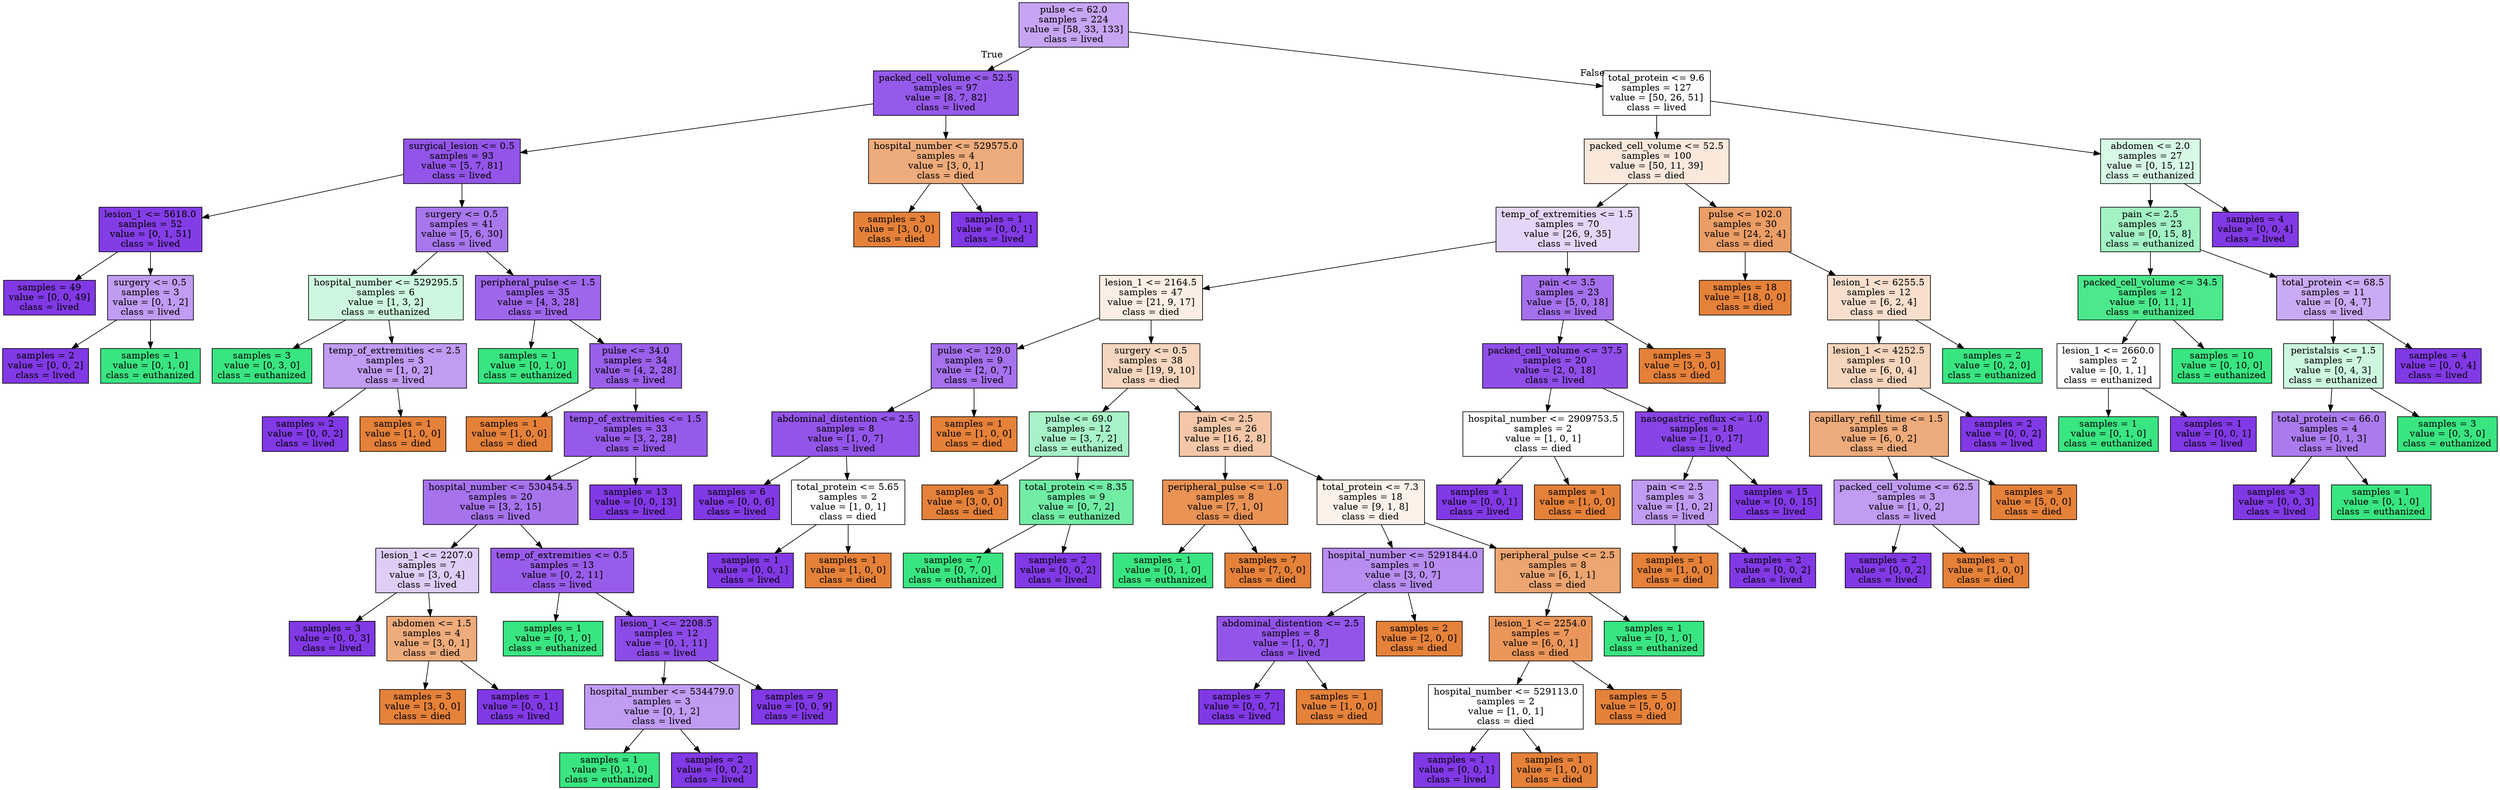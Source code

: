 digraph Tree {
node [shape=box, style="filled", color="black"] ;
0 [label="pulse <= 62.0\nsamples = 224\nvalue = [58, 33, 133]\nclass = lived", fillcolor="#8139e573"] ;
1 [label="packed_cell_volume <= 52.5\nsamples = 97\nvalue = [8, 7, 82]\nclass = lived", fillcolor="#8139e5d4"] ;
0 -> 1 [labeldistance=2.5, labelangle=45, headlabel="True"] ;
2 [label="surgical_lesion <= 0.5\nsamples = 93\nvalue = [5, 7, 81]\nclass = lived", fillcolor="#8139e5db"] ;
1 -> 2 ;
3 [label="lesion_1 <= 5618.0\nsamples = 52\nvalue = [0, 1, 51]\nclass = lived", fillcolor="#8139e5fa"] ;
2 -> 3 ;
4 [label="samples = 49\nvalue = [0, 0, 49]\nclass = lived", fillcolor="#8139e5ff"] ;
3 -> 4 ;
5 [label="surgery <= 0.5\nsamples = 3\nvalue = [0, 1, 2]\nclass = lived", fillcolor="#8139e57f"] ;
3 -> 5 ;
6 [label="samples = 2\nvalue = [0, 0, 2]\nclass = lived", fillcolor="#8139e5ff"] ;
5 -> 6 ;
7 [label="samples = 1\nvalue = [0, 1, 0]\nclass = euthanized", fillcolor="#39e581ff"] ;
5 -> 7 ;
8 [label="surgery <= 0.5\nsamples = 41\nvalue = [5, 6, 30]\nclass = lived", fillcolor="#8139e5af"] ;
2 -> 8 ;
9 [label="hospital_number <= 529295.5\nsamples = 6\nvalue = [1, 3, 2]\nclass = euthanized", fillcolor="#39e58140"] ;
8 -> 9 ;
10 [label="samples = 3\nvalue = [0, 3, 0]\nclass = euthanized", fillcolor="#39e581ff"] ;
9 -> 10 ;
11 [label="temp_of_extremities <= 2.5\nsamples = 3\nvalue = [1, 0, 2]\nclass = lived", fillcolor="#8139e57f"] ;
9 -> 11 ;
12 [label="samples = 2\nvalue = [0, 0, 2]\nclass = lived", fillcolor="#8139e5ff"] ;
11 -> 12 ;
13 [label="samples = 1\nvalue = [1, 0, 0]\nclass = died", fillcolor="#e58139ff"] ;
11 -> 13 ;
14 [label="peripheral_pulse <= 1.5\nsamples = 35\nvalue = [4, 3, 28]\nclass = lived", fillcolor="#8139e5c5"] ;
8 -> 14 ;
15 [label="samples = 1\nvalue = [0, 1, 0]\nclass = euthanized", fillcolor="#39e581ff"] ;
14 -> 15 ;
16 [label="pulse <= 34.0\nsamples = 34\nvalue = [4, 2, 28]\nclass = lived", fillcolor="#8139e5cc"] ;
14 -> 16 ;
17 [label="samples = 1\nvalue = [1, 0, 0]\nclass = died", fillcolor="#e58139ff"] ;
16 -> 17 ;
18 [label="temp_of_extremities <= 1.5\nsamples = 33\nvalue = [3, 2, 28]\nclass = lived", fillcolor="#8139e5d4"] ;
16 -> 18 ;
19 [label="hospital_number <= 530454.5\nsamples = 20\nvalue = [3, 2, 15]\nclass = lived", fillcolor="#8139e5b4"] ;
18 -> 19 ;
20 [label="lesion_1 <= 2207.0\nsamples = 7\nvalue = [3, 0, 4]\nclass = lived", fillcolor="#8139e540"] ;
19 -> 20 ;
21 [label="samples = 3\nvalue = [0, 0, 3]\nclass = lived", fillcolor="#8139e5ff"] ;
20 -> 21 ;
22 [label="abdomen <= 1.5\nsamples = 4\nvalue = [3, 0, 1]\nclass = died", fillcolor="#e58139aa"] ;
20 -> 22 ;
23 [label="samples = 3\nvalue = [3, 0, 0]\nclass = died", fillcolor="#e58139ff"] ;
22 -> 23 ;
24 [label="samples = 1\nvalue = [0, 0, 1]\nclass = lived", fillcolor="#8139e5ff"] ;
22 -> 24 ;
25 [label="temp_of_extremities <= 0.5\nsamples = 13\nvalue = [0, 2, 11]\nclass = lived", fillcolor="#8139e5d1"] ;
19 -> 25 ;
26 [label="samples = 1\nvalue = [0, 1, 0]\nclass = euthanized", fillcolor="#39e581ff"] ;
25 -> 26 ;
27 [label="lesion_1 <= 2208.5\nsamples = 12\nvalue = [0, 1, 11]\nclass = lived", fillcolor="#8139e5e8"] ;
25 -> 27 ;
28 [label="hospital_number <= 534479.0\nsamples = 3\nvalue = [0, 1, 2]\nclass = lived", fillcolor="#8139e57f"] ;
27 -> 28 ;
29 [label="samples = 1\nvalue = [0, 1, 0]\nclass = euthanized", fillcolor="#39e581ff"] ;
28 -> 29 ;
30 [label="samples = 2\nvalue = [0, 0, 2]\nclass = lived", fillcolor="#8139e5ff"] ;
28 -> 30 ;
31 [label="samples = 9\nvalue = [0, 0, 9]\nclass = lived", fillcolor="#8139e5ff"] ;
27 -> 31 ;
32 [label="samples = 13\nvalue = [0, 0, 13]\nclass = lived", fillcolor="#8139e5ff"] ;
18 -> 32 ;
33 [label="hospital_number <= 529575.0\nsamples = 4\nvalue = [3, 0, 1]\nclass = died", fillcolor="#e58139aa"] ;
1 -> 33 ;
34 [label="samples = 3\nvalue = [3, 0, 0]\nclass = died", fillcolor="#e58139ff"] ;
33 -> 34 ;
35 [label="samples = 1\nvalue = [0, 0, 1]\nclass = lived", fillcolor="#8139e5ff"] ;
33 -> 35 ;
36 [label="total_protein <= 9.6\nsamples = 127\nvalue = [50, 26, 51]\nclass = lived", fillcolor="#8139e503"] ;
0 -> 36 [labeldistance=2.5, labelangle=-45, headlabel="False"] ;
37 [label="packed_cell_volume <= 52.5\nsamples = 100\nvalue = [50, 11, 39]\nclass = died", fillcolor="#e581392e"] ;
36 -> 37 ;
38 [label="temp_of_extremities <= 1.5\nsamples = 70\nvalue = [26, 9, 35]\nclass = lived", fillcolor="#8139e534"] ;
37 -> 38 ;
39 [label="lesion_1 <= 2164.5\nsamples = 47\nvalue = [21, 9, 17]\nclass = died", fillcolor="#e5813922"] ;
38 -> 39 ;
40 [label="pulse <= 129.0\nsamples = 9\nvalue = [2, 0, 7]\nclass = lived", fillcolor="#8139e5b6"] ;
39 -> 40 ;
41 [label="abdominal_distention <= 2.5\nsamples = 8\nvalue = [1, 0, 7]\nclass = lived", fillcolor="#8139e5db"] ;
40 -> 41 ;
42 [label="samples = 6\nvalue = [0, 0, 6]\nclass = lived", fillcolor="#8139e5ff"] ;
41 -> 42 ;
43 [label="total_protein <= 5.65\nsamples = 2\nvalue = [1, 0, 1]\nclass = died", fillcolor="#e5813900"] ;
41 -> 43 ;
44 [label="samples = 1\nvalue = [0, 0, 1]\nclass = lived", fillcolor="#8139e5ff"] ;
43 -> 44 ;
45 [label="samples = 1\nvalue = [1, 0, 0]\nclass = died", fillcolor="#e58139ff"] ;
43 -> 45 ;
46 [label="samples = 1\nvalue = [1, 0, 0]\nclass = died", fillcolor="#e58139ff"] ;
40 -> 46 ;
47 [label="surgery <= 0.5\nsamples = 38\nvalue = [19, 9, 10]\nclass = died", fillcolor="#e5813952"] ;
39 -> 47 ;
48 [label="pulse <= 69.0\nsamples = 12\nvalue = [3, 7, 2]\nclass = euthanized", fillcolor="#39e58171"] ;
47 -> 48 ;
49 [label="samples = 3\nvalue = [3, 0, 0]\nclass = died", fillcolor="#e58139ff"] ;
48 -> 49 ;
50 [label="total_protein <= 8.35\nsamples = 9\nvalue = [0, 7, 2]\nclass = euthanized", fillcolor="#39e581b6"] ;
48 -> 50 ;
51 [label="samples = 7\nvalue = [0, 7, 0]\nclass = euthanized", fillcolor="#39e581ff"] ;
50 -> 51 ;
52 [label="samples = 2\nvalue = [0, 0, 2]\nclass = lived", fillcolor="#8139e5ff"] ;
50 -> 52 ;
53 [label="pain <= 2.5\nsamples = 26\nvalue = [16, 2, 8]\nclass = died", fillcolor="#e5813971"] ;
47 -> 53 ;
54 [label="peripheral_pulse <= 1.0\nsamples = 8\nvalue = [7, 1, 0]\nclass = died", fillcolor="#e58139db"] ;
53 -> 54 ;
55 [label="samples = 1\nvalue = [0, 1, 0]\nclass = euthanized", fillcolor="#39e581ff"] ;
54 -> 55 ;
56 [label="samples = 7\nvalue = [7, 0, 0]\nclass = died", fillcolor="#e58139ff"] ;
54 -> 56 ;
57 [label="total_protein <= 7.3\nsamples = 18\nvalue = [9, 1, 8]\nclass = died", fillcolor="#e581391a"] ;
53 -> 57 ;
58 [label="hospital_number <= 5291844.0\nsamples = 10\nvalue = [3, 0, 7]\nclass = lived", fillcolor="#8139e592"] ;
57 -> 58 ;
59 [label="abdominal_distention <= 2.5\nsamples = 8\nvalue = [1, 0, 7]\nclass = lived", fillcolor="#8139e5db"] ;
58 -> 59 ;
60 [label="samples = 7\nvalue = [0, 0, 7]\nclass = lived", fillcolor="#8139e5ff"] ;
59 -> 60 ;
61 [label="samples = 1\nvalue = [1, 0, 0]\nclass = died", fillcolor="#e58139ff"] ;
59 -> 61 ;
62 [label="samples = 2\nvalue = [2, 0, 0]\nclass = died", fillcolor="#e58139ff"] ;
58 -> 62 ;
63 [label="peripheral_pulse <= 2.5\nsamples = 8\nvalue = [6, 1, 1]\nclass = died", fillcolor="#e58139b6"] ;
57 -> 63 ;
64 [label="lesion_1 <= 2254.0\nsamples = 7\nvalue = [6, 0, 1]\nclass = died", fillcolor="#e58139d4"] ;
63 -> 64 ;
65 [label="hospital_number <= 529113.0\nsamples = 2\nvalue = [1, 0, 1]\nclass = died", fillcolor="#e5813900"] ;
64 -> 65 ;
66 [label="samples = 1\nvalue = [0, 0, 1]\nclass = lived", fillcolor="#8139e5ff"] ;
65 -> 66 ;
67 [label="samples = 1\nvalue = [1, 0, 0]\nclass = died", fillcolor="#e58139ff"] ;
65 -> 67 ;
68 [label="samples = 5\nvalue = [5, 0, 0]\nclass = died", fillcolor="#e58139ff"] ;
64 -> 68 ;
69 [label="samples = 1\nvalue = [0, 1, 0]\nclass = euthanized", fillcolor="#39e581ff"] ;
63 -> 69 ;
70 [label="pain <= 3.5\nsamples = 23\nvalue = [5, 0, 18]\nclass = lived", fillcolor="#8139e5b8"] ;
38 -> 70 ;
71 [label="packed_cell_volume <= 37.5\nsamples = 20\nvalue = [2, 0, 18]\nclass = lived", fillcolor="#8139e5e3"] ;
70 -> 71 ;
72 [label="hospital_number <= 2909753.5\nsamples = 2\nvalue = [1, 0, 1]\nclass = died", fillcolor="#e5813900"] ;
71 -> 72 ;
73 [label="samples = 1\nvalue = [0, 0, 1]\nclass = lived", fillcolor="#8139e5ff"] ;
72 -> 73 ;
74 [label="samples = 1\nvalue = [1, 0, 0]\nclass = died", fillcolor="#e58139ff"] ;
72 -> 74 ;
75 [label="nasogastric_reflux <= 1.0\nsamples = 18\nvalue = [1, 0, 17]\nclass = lived", fillcolor="#8139e5f0"] ;
71 -> 75 ;
76 [label="pain <= 2.5\nsamples = 3\nvalue = [1, 0, 2]\nclass = lived", fillcolor="#8139e57f"] ;
75 -> 76 ;
77 [label="samples = 1\nvalue = [1, 0, 0]\nclass = died", fillcolor="#e58139ff"] ;
76 -> 77 ;
78 [label="samples = 2\nvalue = [0, 0, 2]\nclass = lived", fillcolor="#8139e5ff"] ;
76 -> 78 ;
79 [label="samples = 15\nvalue = [0, 0, 15]\nclass = lived", fillcolor="#8139e5ff"] ;
75 -> 79 ;
80 [label="samples = 3\nvalue = [3, 0, 0]\nclass = died", fillcolor="#e58139ff"] ;
70 -> 80 ;
81 [label="pulse <= 102.0\nsamples = 30\nvalue = [24, 2, 4]\nclass = died", fillcolor="#e58139c4"] ;
37 -> 81 ;
82 [label="samples = 18\nvalue = [18, 0, 0]\nclass = died", fillcolor="#e58139ff"] ;
81 -> 82 ;
83 [label="lesion_1 <= 6255.5\nsamples = 12\nvalue = [6, 2, 4]\nclass = died", fillcolor="#e5813940"] ;
81 -> 83 ;
84 [label="lesion_1 <= 4252.5\nsamples = 10\nvalue = [6, 0, 4]\nclass = died", fillcolor="#e5813955"] ;
83 -> 84 ;
85 [label="capillary_refill_time <= 1.5\nsamples = 8\nvalue = [6, 0, 2]\nclass = died", fillcolor="#e58139aa"] ;
84 -> 85 ;
86 [label="packed_cell_volume <= 62.5\nsamples = 3\nvalue = [1, 0, 2]\nclass = lived", fillcolor="#8139e57f"] ;
85 -> 86 ;
87 [label="samples = 2\nvalue = [0, 0, 2]\nclass = lived", fillcolor="#8139e5ff"] ;
86 -> 87 ;
88 [label="samples = 1\nvalue = [1, 0, 0]\nclass = died", fillcolor="#e58139ff"] ;
86 -> 88 ;
89 [label="samples = 5\nvalue = [5, 0, 0]\nclass = died", fillcolor="#e58139ff"] ;
85 -> 89 ;
90 [label="samples = 2\nvalue = [0, 0, 2]\nclass = lived", fillcolor="#8139e5ff"] ;
84 -> 90 ;
91 [label="samples = 2\nvalue = [0, 2, 0]\nclass = euthanized", fillcolor="#39e581ff"] ;
83 -> 91 ;
92 [label="abdomen <= 2.0\nsamples = 27\nvalue = [0, 15, 12]\nclass = euthanized", fillcolor="#39e58133"] ;
36 -> 92 ;
93 [label="pain <= 2.5\nsamples = 23\nvalue = [0, 15, 8]\nclass = euthanized", fillcolor="#39e58177"] ;
92 -> 93 ;
94 [label="packed_cell_volume <= 34.5\nsamples = 12\nvalue = [0, 11, 1]\nclass = euthanized", fillcolor="#39e581e8"] ;
93 -> 94 ;
95 [label="lesion_1 <= 2660.0\nsamples = 2\nvalue = [0, 1, 1]\nclass = euthanized", fillcolor="#39e58100"] ;
94 -> 95 ;
96 [label="samples = 1\nvalue = [0, 1, 0]\nclass = euthanized", fillcolor="#39e581ff"] ;
95 -> 96 ;
97 [label="samples = 1\nvalue = [0, 0, 1]\nclass = lived", fillcolor="#8139e5ff"] ;
95 -> 97 ;
98 [label="samples = 10\nvalue = [0, 10, 0]\nclass = euthanized", fillcolor="#39e581ff"] ;
94 -> 98 ;
99 [label="total_protein <= 68.5\nsamples = 11\nvalue = [0, 4, 7]\nclass = lived", fillcolor="#8139e56d"] ;
93 -> 99 ;
100 [label="peristalsis <= 1.5\nsamples = 7\nvalue = [0, 4, 3]\nclass = euthanized", fillcolor="#39e58140"] ;
99 -> 100 ;
101 [label="total_protein <= 66.0\nsamples = 4\nvalue = [0, 1, 3]\nclass = lived", fillcolor="#8139e5aa"] ;
100 -> 101 ;
102 [label="samples = 3\nvalue = [0, 0, 3]\nclass = lived", fillcolor="#8139e5ff"] ;
101 -> 102 ;
103 [label="samples = 1\nvalue = [0, 1, 0]\nclass = euthanized", fillcolor="#39e581ff"] ;
101 -> 103 ;
104 [label="samples = 3\nvalue = [0, 3, 0]\nclass = euthanized", fillcolor="#39e581ff"] ;
100 -> 104 ;
105 [label="samples = 4\nvalue = [0, 0, 4]\nclass = lived", fillcolor="#8139e5ff"] ;
99 -> 105 ;
106 [label="samples = 4\nvalue = [0, 0, 4]\nclass = lived", fillcolor="#8139e5ff"] ;
92 -> 106 ;
}